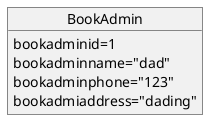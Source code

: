 @startuml

object BookAdmin
BookAdmin : bookadminid=1
BookAdmin : bookadminname="dad"
BookAdmin : bookadminphone="123"
BookAdmin : bookadmiaddress="dading"
@enduml